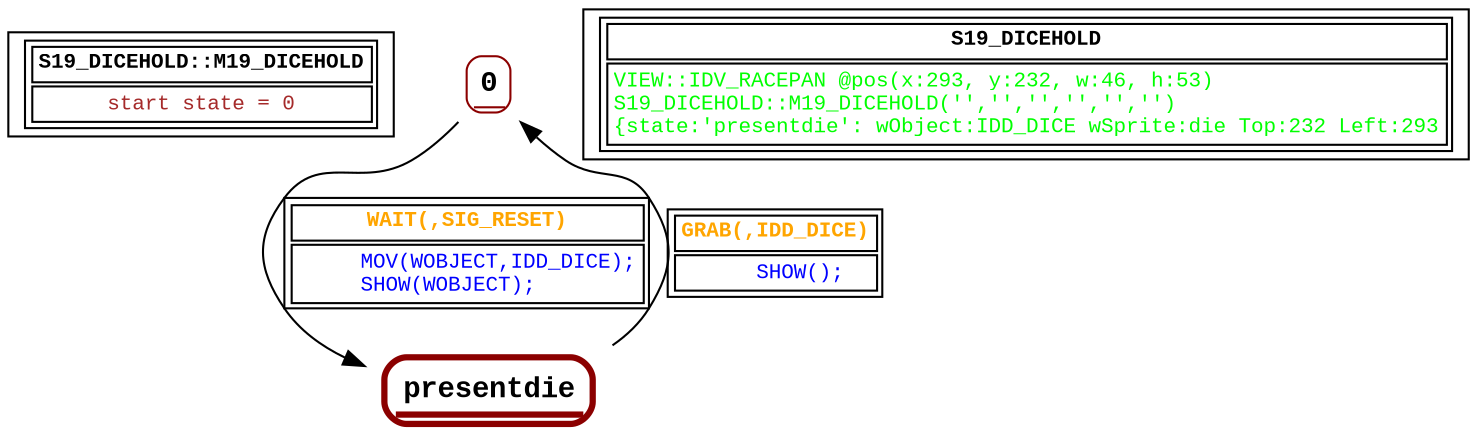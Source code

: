 digraph Automaton {
 fontname="Courier New"
	node [shape=oval, fontname="Courier New"];
	filename[shape = record, fontsize=10, label=< <table border="1"><tr><td><b>S19_DICEHOLD::M19_DICEHOLD<br align="left"/></b></td></tr>
<tr><td><font point-size="10" color ="brown">start state = 0<br align="left"/></font></td></tr></table>>
];
	0[shape = none, fontsize=14, label=< <table border="1" color="darkred" style="rounded"><tr><td sides="b"><b>0<br align="left"/></b></td></tr>
</table>>];
"0" -> "presentdie" [fontcolor=orange,fontsize=10,fontname="Courier New", label=< <table border="1"><tr><td><b>WAIT(,SIG_RESET)<br align="left"/></b></td></tr>
<tr><td><font point-size="10" color ="blue">     MOV(WOBJECT,IDD_DICE);<br align="left"/>     SHOW(WOBJECT);<br align="left"/></font></td></tr></table>>
];
	presentdie[shape = none, fontsize=14, label=< <table border="3" color="darkred" style="rounded"><tr><td sides="b"><b>presentdie<br align="left"/></b></td></tr>
</table>>];
"presentdie" -> "0" [fontcolor=orange,fontsize=10,fontname="Courier New", label=< <table border="1"><tr><td><b>GRAB(,IDD_DICE)<br align="left"/></b></td></tr>
<tr><td><font point-size="10" color ="blue">    SHOW();<br align="left"/></font></td></tr></table>>
];
	status[shape = record, fontsize=10, label=< <table border="1"><tr><td><b>S19_DICEHOLD<br align="left"/></b></td></tr>
<tr><td><font point-size="10" color ="green">VIEW::IDV_RACEPAN @pos(x:293, y:232, w:46, h:53)<br align="left"/>S19_DICEHOLD::M19_DICEHOLD(&apos;&apos;,&apos;&apos;,&apos;&apos;,&apos;&apos;,&apos;&apos;,&apos;&apos;)<br align="left"/>			&#123;state:&apos;presentdie&apos;: wObject:IDD_DICE wSprite:die Top:232 Left:293<br align="left"/></font></td></tr></table>>
];
}
